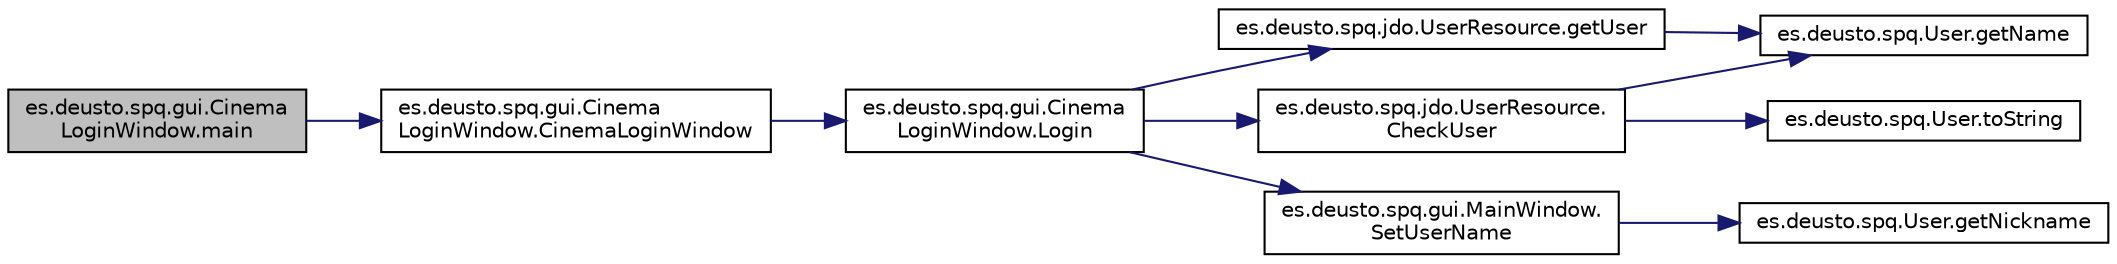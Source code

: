digraph "es.deusto.spq.gui.CinemaLoginWindow.main"
{
 // LATEX_PDF_SIZE
  edge [fontname="Helvetica",fontsize="10",labelfontname="Helvetica",labelfontsize="10"];
  node [fontname="Helvetica",fontsize="10",shape=record];
  rankdir="LR";
  Node1 [label="es.deusto.spq.gui.Cinema\lLoginWindow.main",height=0.2,width=0.4,color="black", fillcolor="grey75", style="filled", fontcolor="black",tooltip=" "];
  Node1 -> Node2 [color="midnightblue",fontsize="10",style="solid",fontname="Helvetica"];
  Node2 [label="es.deusto.spq.gui.Cinema\lLoginWindow.CinemaLoginWindow",height=0.2,width=0.4,color="black", fillcolor="white", style="filled",URL="$classes_1_1deusto_1_1spq_1_1gui_1_1_cinema_login_window.html#a57c34b0f0ba81d4823afb28beedac27a",tooltip=" "];
  Node2 -> Node3 [color="midnightblue",fontsize="10",style="solid",fontname="Helvetica"];
  Node3 [label="es.deusto.spq.gui.Cinema\lLoginWindow.Login",height=0.2,width=0.4,color="black", fillcolor="white", style="filled",URL="$classes_1_1deusto_1_1spq_1_1gui_1_1_cinema_login_window.html#abef49b9bb15894d6085fd9b8506aa6cc",tooltip=" "];
  Node3 -> Node4 [color="midnightblue",fontsize="10",style="solid",fontname="Helvetica"];
  Node4 [label="es.deusto.spq.jdo.UserResource.\lCheckUser",height=0.2,width=0.4,color="black", fillcolor="white", style="filled",URL="$classes_1_1deusto_1_1spq_1_1jdo_1_1_user_resource.html#a955e64d6a5960affe59b7bb76faa315f",tooltip=" "];
  Node4 -> Node5 [color="midnightblue",fontsize="10",style="solid",fontname="Helvetica"];
  Node5 [label="es.deusto.spq.User.getName",height=0.2,width=0.4,color="black", fillcolor="white", style="filled",URL="$classes_1_1deusto_1_1spq_1_1_user.html#a4dbdafcb1847a0b029d2cbd8d21a8b83",tooltip=" "];
  Node4 -> Node6 [color="midnightblue",fontsize="10",style="solid",fontname="Helvetica"];
  Node6 [label="es.deusto.spq.User.toString",height=0.2,width=0.4,color="black", fillcolor="white", style="filled",URL="$classes_1_1deusto_1_1spq_1_1_user.html#a0f80e81ae23ac06b260f2ff518f0bfa0",tooltip=" "];
  Node3 -> Node7 [color="midnightblue",fontsize="10",style="solid",fontname="Helvetica"];
  Node7 [label="es.deusto.spq.jdo.UserResource.getUser",height=0.2,width=0.4,color="black", fillcolor="white", style="filled",URL="$classes_1_1deusto_1_1spq_1_1jdo_1_1_user_resource.html#a12039924e28a6029df559f3175041f5f",tooltip=" "];
  Node7 -> Node5 [color="midnightblue",fontsize="10",style="solid",fontname="Helvetica"];
  Node3 -> Node8 [color="midnightblue",fontsize="10",style="solid",fontname="Helvetica"];
  Node8 [label="es.deusto.spq.gui.MainWindow.\lSetUserName",height=0.2,width=0.4,color="black", fillcolor="white", style="filled",URL="$classes_1_1deusto_1_1spq_1_1gui_1_1_main_window.html#a81ba60f3312d1f7618e18dd87065010c",tooltip=" "];
  Node8 -> Node9 [color="midnightblue",fontsize="10",style="solid",fontname="Helvetica"];
  Node9 [label="es.deusto.spq.User.getNickname",height=0.2,width=0.4,color="black", fillcolor="white", style="filled",URL="$classes_1_1deusto_1_1spq_1_1_user.html#a6df6b0c745cb9da58600e97caa5df29f",tooltip=" "];
}
